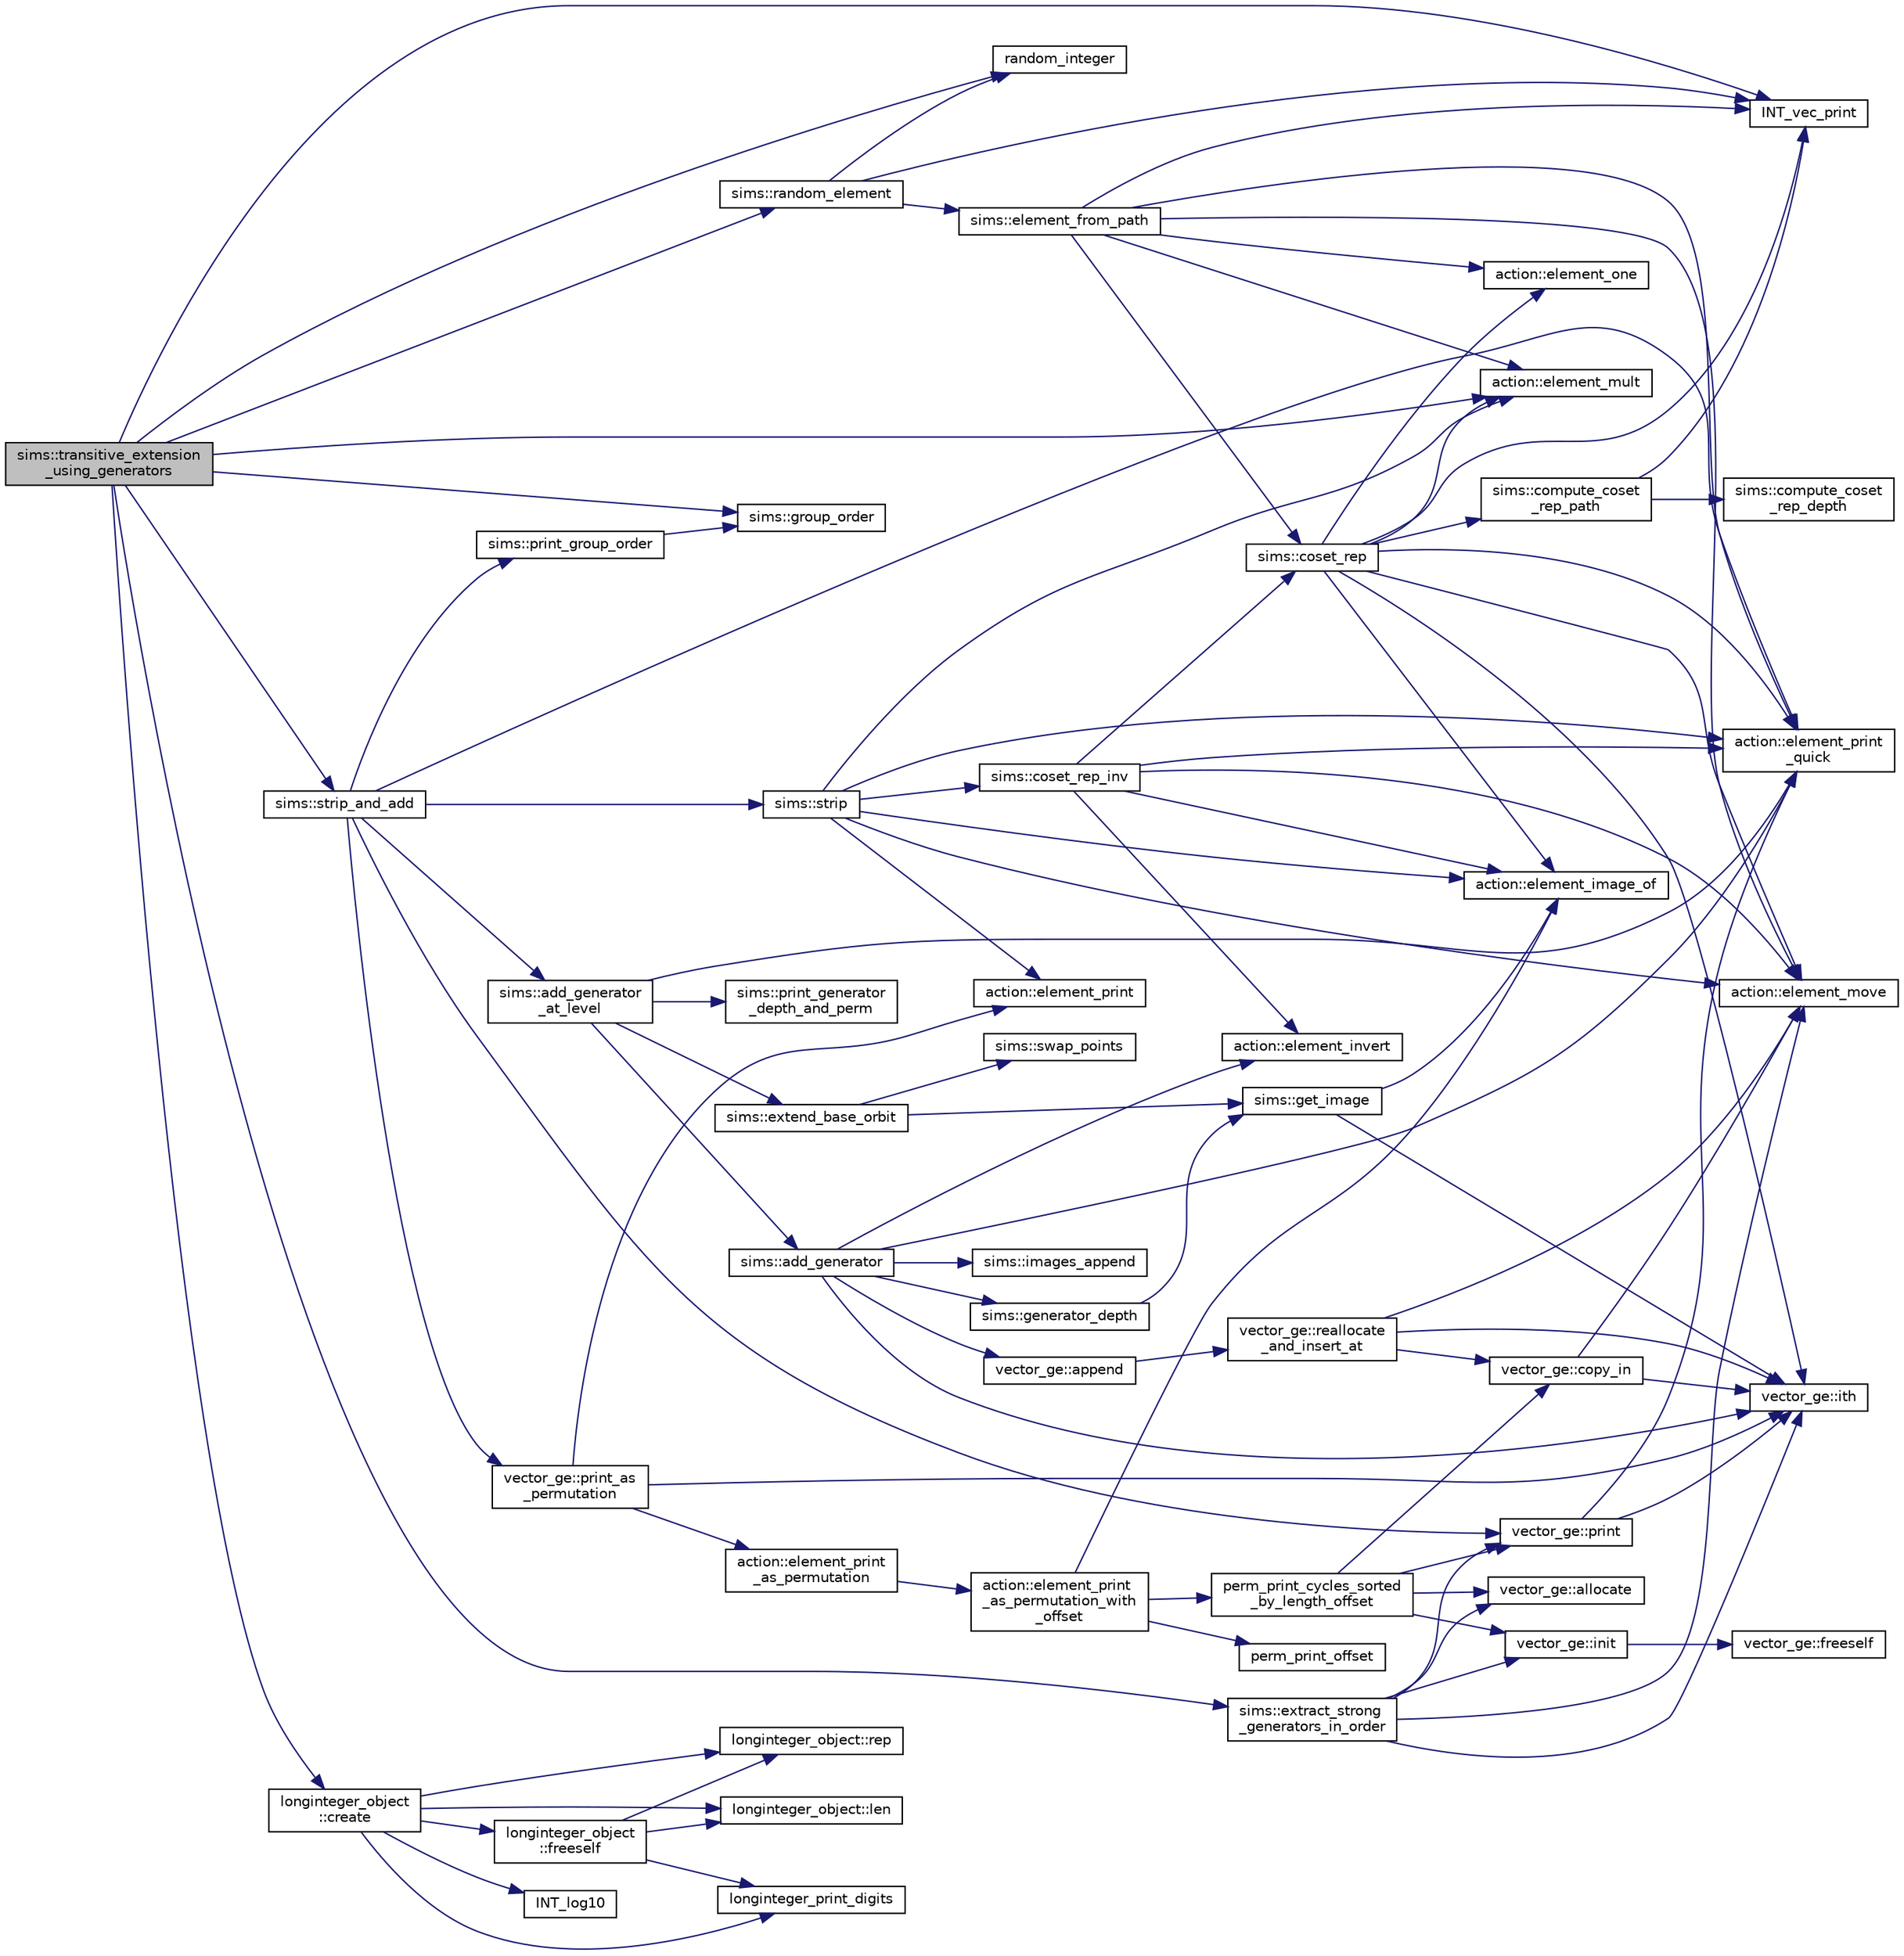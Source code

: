 digraph "sims::transitive_extension_using_generators"
{
  edge [fontname="Helvetica",fontsize="10",labelfontname="Helvetica",labelfontsize="10"];
  node [fontname="Helvetica",fontsize="10",shape=record];
  rankdir="LR";
  Node11389 [label="sims::transitive_extension\l_using_generators",height=0.2,width=0.4,color="black", fillcolor="grey75", style="filled", fontcolor="black"];
  Node11389 -> Node11390 [color="midnightblue",fontsize="10",style="solid",fontname="Helvetica"];
  Node11390 [label="sims::group_order",height=0.2,width=0.4,color="black", fillcolor="white", style="filled",URL="$d9/df3/classsims.html#aa442445175656570fa35febbe790efad"];
  Node11389 -> Node11391 [color="midnightblue",fontsize="10",style="solid",fontname="Helvetica"];
  Node11391 [label="longinteger_object\l::create",height=0.2,width=0.4,color="black", fillcolor="white", style="filled",URL="$dd/d7e/classlonginteger__object.html#a95d2eebc60849c3963a49298b1f498c2"];
  Node11391 -> Node11392 [color="midnightblue",fontsize="10",style="solid",fontname="Helvetica"];
  Node11392 [label="longinteger_object\l::freeself",height=0.2,width=0.4,color="black", fillcolor="white", style="filled",URL="$dd/d7e/classlonginteger__object.html#a06450f8c4795d81da6d680830ef958a1"];
  Node11392 -> Node11393 [color="midnightblue",fontsize="10",style="solid",fontname="Helvetica"];
  Node11393 [label="longinteger_print_digits",height=0.2,width=0.4,color="black", fillcolor="white", style="filled",URL="$de/dc5/algebra__and__number__theory_8h.html#ac2bac7b12f5b6440b8dad275cd7a157d"];
  Node11392 -> Node11394 [color="midnightblue",fontsize="10",style="solid",fontname="Helvetica"];
  Node11394 [label="longinteger_object::rep",height=0.2,width=0.4,color="black", fillcolor="white", style="filled",URL="$dd/d7e/classlonginteger__object.html#a3ecaf12738cc721d281c416503f241e2"];
  Node11392 -> Node11395 [color="midnightblue",fontsize="10",style="solid",fontname="Helvetica"];
  Node11395 [label="longinteger_object::len",height=0.2,width=0.4,color="black", fillcolor="white", style="filled",URL="$dd/d7e/classlonginteger__object.html#a0bfeae35be8a6fd44ed7f76413596ab1"];
  Node11391 -> Node11396 [color="midnightblue",fontsize="10",style="solid",fontname="Helvetica"];
  Node11396 [label="INT_log10",height=0.2,width=0.4,color="black", fillcolor="white", style="filled",URL="$de/dc5/algebra__and__number__theory_8h.html#a98bc0a6c562370a355165d2538dac250"];
  Node11391 -> Node11393 [color="midnightblue",fontsize="10",style="solid",fontname="Helvetica"];
  Node11391 -> Node11394 [color="midnightblue",fontsize="10",style="solid",fontname="Helvetica"];
  Node11391 -> Node11395 [color="midnightblue",fontsize="10",style="solid",fontname="Helvetica"];
  Node11389 -> Node11397 [color="midnightblue",fontsize="10",style="solid",fontname="Helvetica"];
  Node11397 [label="random_integer",height=0.2,width=0.4,color="black", fillcolor="white", style="filled",URL="$d5/db4/io__and__os_8h.html#a509937846575424b1c8863e1bb96a766"];
  Node11389 -> Node11398 [color="midnightblue",fontsize="10",style="solid",fontname="Helvetica"];
  Node11398 [label="sims::random_element",height=0.2,width=0.4,color="black", fillcolor="white", style="filled",URL="$d9/df3/classsims.html#a28e72977652add0bb45a5f703243fd33"];
  Node11398 -> Node11399 [color="midnightblue",fontsize="10",style="solid",fontname="Helvetica"];
  Node11399 [label="INT_vec_print",height=0.2,width=0.4,color="black", fillcolor="white", style="filled",URL="$df/dbf/sajeeb_8_c.html#a79a5901af0b47dd0d694109543c027fe"];
  Node11398 -> Node11397 [color="midnightblue",fontsize="10",style="solid",fontname="Helvetica"];
  Node11398 -> Node11400 [color="midnightblue",fontsize="10",style="solid",fontname="Helvetica"];
  Node11400 [label="sims::element_from_path",height=0.2,width=0.4,color="black", fillcolor="white", style="filled",URL="$d9/df3/classsims.html#a4a9bc25b1b8e61ba34d6d3d9f9fb8ab8"];
  Node11400 -> Node11399 [color="midnightblue",fontsize="10",style="solid",fontname="Helvetica"];
  Node11400 -> Node11401 [color="midnightblue",fontsize="10",style="solid",fontname="Helvetica"];
  Node11401 [label="action::element_one",height=0.2,width=0.4,color="black", fillcolor="white", style="filled",URL="$d2/d86/classaction.html#a780a105daf04d6d1fe7e2f63b3c88e3b"];
  Node11400 -> Node11402 [color="midnightblue",fontsize="10",style="solid",fontname="Helvetica"];
  Node11402 [label="sims::coset_rep",height=0.2,width=0.4,color="black", fillcolor="white", style="filled",URL="$d9/df3/classsims.html#a3d669dba4d005cd2399388f27f44cd04"];
  Node11402 -> Node11403 [color="midnightblue",fontsize="10",style="solid",fontname="Helvetica"];
  Node11403 [label="sims::compute_coset\l_rep_path",height=0.2,width=0.4,color="black", fillcolor="white", style="filled",URL="$d9/df3/classsims.html#a22a53a24eb86dcfe54cb3588776a4d96"];
  Node11403 -> Node11404 [color="midnightblue",fontsize="10",style="solid",fontname="Helvetica"];
  Node11404 [label="sims::compute_coset\l_rep_depth",height=0.2,width=0.4,color="black", fillcolor="white", style="filled",URL="$d9/df3/classsims.html#abfeb782bd253f1df5253486afb120f6f"];
  Node11403 -> Node11399 [color="midnightblue",fontsize="10",style="solid",fontname="Helvetica"];
  Node11402 -> Node11399 [color="midnightblue",fontsize="10",style="solid",fontname="Helvetica"];
  Node11402 -> Node11401 [color="midnightblue",fontsize="10",style="solid",fontname="Helvetica"];
  Node11402 -> Node11405 [color="midnightblue",fontsize="10",style="solid",fontname="Helvetica"];
  Node11405 [label="vector_ge::ith",height=0.2,width=0.4,color="black", fillcolor="white", style="filled",URL="$d4/d6e/classvector__ge.html#a1ff002e8b746a9beb119d57dcd4a15ff"];
  Node11402 -> Node11406 [color="midnightblue",fontsize="10",style="solid",fontname="Helvetica"];
  Node11406 [label="action::element_print\l_quick",height=0.2,width=0.4,color="black", fillcolor="white", style="filled",URL="$d2/d86/classaction.html#a4844680cf6750396f76494a28655265b"];
  Node11402 -> Node11407 [color="midnightblue",fontsize="10",style="solid",fontname="Helvetica"];
  Node11407 [label="action::element_mult",height=0.2,width=0.4,color="black", fillcolor="white", style="filled",URL="$d2/d86/classaction.html#ae9e36b2cae1f0f7bd7144097fa9a34b3"];
  Node11402 -> Node11408 [color="midnightblue",fontsize="10",style="solid",fontname="Helvetica"];
  Node11408 [label="action::element_move",height=0.2,width=0.4,color="black", fillcolor="white", style="filled",URL="$d2/d86/classaction.html#a550947491bbb534d3d7951f50198a874"];
  Node11402 -> Node11409 [color="midnightblue",fontsize="10",style="solid",fontname="Helvetica"];
  Node11409 [label="action::element_image_of",height=0.2,width=0.4,color="black", fillcolor="white", style="filled",URL="$d2/d86/classaction.html#ae09559d4537a048fc860f8a74a31393d"];
  Node11400 -> Node11406 [color="midnightblue",fontsize="10",style="solid",fontname="Helvetica"];
  Node11400 -> Node11407 [color="midnightblue",fontsize="10",style="solid",fontname="Helvetica"];
  Node11400 -> Node11408 [color="midnightblue",fontsize="10",style="solid",fontname="Helvetica"];
  Node11389 -> Node11407 [color="midnightblue",fontsize="10",style="solid",fontname="Helvetica"];
  Node11389 -> Node11399 [color="midnightblue",fontsize="10",style="solid",fontname="Helvetica"];
  Node11389 -> Node11410 [color="midnightblue",fontsize="10",style="solid",fontname="Helvetica"];
  Node11410 [label="sims::strip_and_add",height=0.2,width=0.4,color="black", fillcolor="white", style="filled",URL="$d9/df3/classsims.html#a9b8596883351af7ca772a7b0866a4027"];
  Node11410 -> Node11411 [color="midnightblue",fontsize="10",style="solid",fontname="Helvetica"];
  Node11411 [label="sims::strip",height=0.2,width=0.4,color="black", fillcolor="white", style="filled",URL="$d9/df3/classsims.html#a4d902cab732ddf9f60788dda85b0a775"];
  Node11411 -> Node11406 [color="midnightblue",fontsize="10",style="solid",fontname="Helvetica"];
  Node11411 -> Node11408 [color="midnightblue",fontsize="10",style="solid",fontname="Helvetica"];
  Node11411 -> Node11409 [color="midnightblue",fontsize="10",style="solid",fontname="Helvetica"];
  Node11411 -> Node11412 [color="midnightblue",fontsize="10",style="solid",fontname="Helvetica"];
  Node11412 [label="sims::coset_rep_inv",height=0.2,width=0.4,color="black", fillcolor="white", style="filled",URL="$d9/df3/classsims.html#a388f523d4ec997fce4e9ede924de99b9"];
  Node11412 -> Node11402 [color="midnightblue",fontsize="10",style="solid",fontname="Helvetica"];
  Node11412 -> Node11406 [color="midnightblue",fontsize="10",style="solid",fontname="Helvetica"];
  Node11412 -> Node11409 [color="midnightblue",fontsize="10",style="solid",fontname="Helvetica"];
  Node11412 -> Node11413 [color="midnightblue",fontsize="10",style="solid",fontname="Helvetica"];
  Node11413 [label="action::element_invert",height=0.2,width=0.4,color="black", fillcolor="white", style="filled",URL="$d2/d86/classaction.html#aa4bd01e338497714586636751fcef436"];
  Node11412 -> Node11408 [color="midnightblue",fontsize="10",style="solid",fontname="Helvetica"];
  Node11411 -> Node11414 [color="midnightblue",fontsize="10",style="solid",fontname="Helvetica"];
  Node11414 [label="action::element_print",height=0.2,width=0.4,color="black", fillcolor="white", style="filled",URL="$d2/d86/classaction.html#ae38c3ef3c1125213733d63c6fc3c40cd"];
  Node11411 -> Node11407 [color="midnightblue",fontsize="10",style="solid",fontname="Helvetica"];
  Node11410 -> Node11406 [color="midnightblue",fontsize="10",style="solid",fontname="Helvetica"];
  Node11410 -> Node11415 [color="midnightblue",fontsize="10",style="solid",fontname="Helvetica"];
  Node11415 [label="sims::add_generator\l_at_level",height=0.2,width=0.4,color="black", fillcolor="white", style="filled",URL="$d9/df3/classsims.html#ac9f0f17058381524d70645e9d6893e4d"];
  Node11415 -> Node11406 [color="midnightblue",fontsize="10",style="solid",fontname="Helvetica"];
  Node11415 -> Node11416 [color="midnightblue",fontsize="10",style="solid",fontname="Helvetica"];
  Node11416 [label="sims::add_generator",height=0.2,width=0.4,color="black", fillcolor="white", style="filled",URL="$d9/df3/classsims.html#add28c3fa3ed9825c7ccb4b1fb7ac22d4"];
  Node11416 -> Node11406 [color="midnightblue",fontsize="10",style="solid",fontname="Helvetica"];
  Node11416 -> Node11417 [color="midnightblue",fontsize="10",style="solid",fontname="Helvetica"];
  Node11417 [label="vector_ge::append",height=0.2,width=0.4,color="black", fillcolor="white", style="filled",URL="$d4/d6e/classvector__ge.html#a6e24ff78ee23cd3e94b266038f059e83"];
  Node11417 -> Node11418 [color="midnightblue",fontsize="10",style="solid",fontname="Helvetica"];
  Node11418 [label="vector_ge::reallocate\l_and_insert_at",height=0.2,width=0.4,color="black", fillcolor="white", style="filled",URL="$d4/d6e/classvector__ge.html#af9a3fcffc74924aacdbd41c936750e9b"];
  Node11418 -> Node11405 [color="midnightblue",fontsize="10",style="solid",fontname="Helvetica"];
  Node11418 -> Node11408 [color="midnightblue",fontsize="10",style="solid",fontname="Helvetica"];
  Node11418 -> Node11419 [color="midnightblue",fontsize="10",style="solid",fontname="Helvetica"];
  Node11419 [label="vector_ge::copy_in",height=0.2,width=0.4,color="black", fillcolor="white", style="filled",URL="$d4/d6e/classvector__ge.html#ad02ebf2d4e8bbf095685aea921999145"];
  Node11419 -> Node11405 [color="midnightblue",fontsize="10",style="solid",fontname="Helvetica"];
  Node11419 -> Node11408 [color="midnightblue",fontsize="10",style="solid",fontname="Helvetica"];
  Node11416 -> Node11413 [color="midnightblue",fontsize="10",style="solid",fontname="Helvetica"];
  Node11416 -> Node11405 [color="midnightblue",fontsize="10",style="solid",fontname="Helvetica"];
  Node11416 -> Node11420 [color="midnightblue",fontsize="10",style="solid",fontname="Helvetica"];
  Node11420 [label="sims::images_append",height=0.2,width=0.4,color="black", fillcolor="white", style="filled",URL="$d9/df3/classsims.html#a2eedbb17ba9644f7d57d81dafab0eb01"];
  Node11416 -> Node11421 [color="midnightblue",fontsize="10",style="solid",fontname="Helvetica"];
  Node11421 [label="sims::generator_depth",height=0.2,width=0.4,color="black", fillcolor="white", style="filled",URL="$d9/df3/classsims.html#acdcef5adbae43ca98568ba1e6aa5b6a2"];
  Node11421 -> Node11422 [color="midnightblue",fontsize="10",style="solid",fontname="Helvetica"];
  Node11422 [label="sims::get_image",height=0.2,width=0.4,color="black", fillcolor="white", style="filled",URL="$d9/df3/classsims.html#ae649dbf5a9440550c1ca4e402c4b4b16"];
  Node11422 -> Node11409 [color="midnightblue",fontsize="10",style="solid",fontname="Helvetica"];
  Node11422 -> Node11405 [color="midnightblue",fontsize="10",style="solid",fontname="Helvetica"];
  Node11415 -> Node11423 [color="midnightblue",fontsize="10",style="solid",fontname="Helvetica"];
  Node11423 [label="sims::print_generator\l_depth_and_perm",height=0.2,width=0.4,color="black", fillcolor="white", style="filled",URL="$d9/df3/classsims.html#a4630b82437f49635da45c5fc1953d919"];
  Node11415 -> Node11424 [color="midnightblue",fontsize="10",style="solid",fontname="Helvetica"];
  Node11424 [label="sims::extend_base_orbit",height=0.2,width=0.4,color="black", fillcolor="white", style="filled",URL="$d9/df3/classsims.html#a1ded039dbe83239f4e116fe5b84fdcea"];
  Node11424 -> Node11422 [color="midnightblue",fontsize="10",style="solid",fontname="Helvetica"];
  Node11424 -> Node11425 [color="midnightblue",fontsize="10",style="solid",fontname="Helvetica"];
  Node11425 [label="sims::swap_points",height=0.2,width=0.4,color="black", fillcolor="white", style="filled",URL="$d9/df3/classsims.html#a3443b4bbfb5573864c29b627562819d2"];
  Node11410 -> Node11426 [color="midnightblue",fontsize="10",style="solid",fontname="Helvetica"];
  Node11426 [label="vector_ge::print",height=0.2,width=0.4,color="black", fillcolor="white", style="filled",URL="$d4/d6e/classvector__ge.html#a0d260cce035c20b32d7989c50670aa8a"];
  Node11426 -> Node11406 [color="midnightblue",fontsize="10",style="solid",fontname="Helvetica"];
  Node11426 -> Node11405 [color="midnightblue",fontsize="10",style="solid",fontname="Helvetica"];
  Node11410 -> Node11427 [color="midnightblue",fontsize="10",style="solid",fontname="Helvetica"];
  Node11427 [label="vector_ge::print_as\l_permutation",height=0.2,width=0.4,color="black", fillcolor="white", style="filled",URL="$d4/d6e/classvector__ge.html#ac62360340b6ad2484c121584465eeef2"];
  Node11427 -> Node11414 [color="midnightblue",fontsize="10",style="solid",fontname="Helvetica"];
  Node11427 -> Node11405 [color="midnightblue",fontsize="10",style="solid",fontname="Helvetica"];
  Node11427 -> Node11428 [color="midnightblue",fontsize="10",style="solid",fontname="Helvetica"];
  Node11428 [label="action::element_print\l_as_permutation",height=0.2,width=0.4,color="black", fillcolor="white", style="filled",URL="$d2/d86/classaction.html#a2975618a8203187b688a67c947150bb8"];
  Node11428 -> Node11429 [color="midnightblue",fontsize="10",style="solid",fontname="Helvetica"];
  Node11429 [label="action::element_print\l_as_permutation_with\l_offset",height=0.2,width=0.4,color="black", fillcolor="white", style="filled",URL="$d2/d86/classaction.html#addd61d869434abaad431124a6d858396"];
  Node11429 -> Node11409 [color="midnightblue",fontsize="10",style="solid",fontname="Helvetica"];
  Node11429 -> Node11430 [color="midnightblue",fontsize="10",style="solid",fontname="Helvetica"];
  Node11430 [label="perm_print_offset",height=0.2,width=0.4,color="black", fillcolor="white", style="filled",URL="$d2/d7c/combinatorics_8_c.html#ab87deef2ba9e4d2ce386a19eeaffecf3"];
  Node11429 -> Node11431 [color="midnightblue",fontsize="10",style="solid",fontname="Helvetica"];
  Node11431 [label="perm_print_cycles_sorted\l_by_length_offset",height=0.2,width=0.4,color="black", fillcolor="white", style="filled",URL="$d5/d90/action__global_8_c.html#a9d1f2e34879c04dbc45d08984a8066e3"];
  Node11431 -> Node11432 [color="midnightblue",fontsize="10",style="solid",fontname="Helvetica"];
  Node11432 [label="vector_ge::init",height=0.2,width=0.4,color="black", fillcolor="white", style="filled",URL="$d4/d6e/classvector__ge.html#afe1d6befd1f1501e6be34afbaa9d30a8"];
  Node11432 -> Node11433 [color="midnightblue",fontsize="10",style="solid",fontname="Helvetica"];
  Node11433 [label="vector_ge::freeself",height=0.2,width=0.4,color="black", fillcolor="white", style="filled",URL="$d4/d6e/classvector__ge.html#aa002e4b715cc73a9b8b367d29700b452"];
  Node11431 -> Node11434 [color="midnightblue",fontsize="10",style="solid",fontname="Helvetica"];
  Node11434 [label="vector_ge::allocate",height=0.2,width=0.4,color="black", fillcolor="white", style="filled",URL="$d4/d6e/classvector__ge.html#a35b062a9201b30f0a87bf87702d243ae"];
  Node11431 -> Node11419 [color="midnightblue",fontsize="10",style="solid",fontname="Helvetica"];
  Node11431 -> Node11426 [color="midnightblue",fontsize="10",style="solid",fontname="Helvetica"];
  Node11410 -> Node11435 [color="midnightblue",fontsize="10",style="solid",fontname="Helvetica"];
  Node11435 [label="sims::print_group_order",height=0.2,width=0.4,color="black", fillcolor="white", style="filled",URL="$d9/df3/classsims.html#a2fc3bfc40a993e0a6902374465304c0c"];
  Node11435 -> Node11390 [color="midnightblue",fontsize="10",style="solid",fontname="Helvetica"];
  Node11389 -> Node11436 [color="midnightblue",fontsize="10",style="solid",fontname="Helvetica"];
  Node11436 [label="sims::extract_strong\l_generators_in_order",height=0.2,width=0.4,color="black", fillcolor="white", style="filled",URL="$d9/df3/classsims.html#aeaf4ae6bb916342a66470730af69923a"];
  Node11436 -> Node11432 [color="midnightblue",fontsize="10",style="solid",fontname="Helvetica"];
  Node11436 -> Node11434 [color="midnightblue",fontsize="10",style="solid",fontname="Helvetica"];
  Node11436 -> Node11408 [color="midnightblue",fontsize="10",style="solid",fontname="Helvetica"];
  Node11436 -> Node11405 [color="midnightblue",fontsize="10",style="solid",fontname="Helvetica"];
  Node11436 -> Node11426 [color="midnightblue",fontsize="10",style="solid",fontname="Helvetica"];
}
